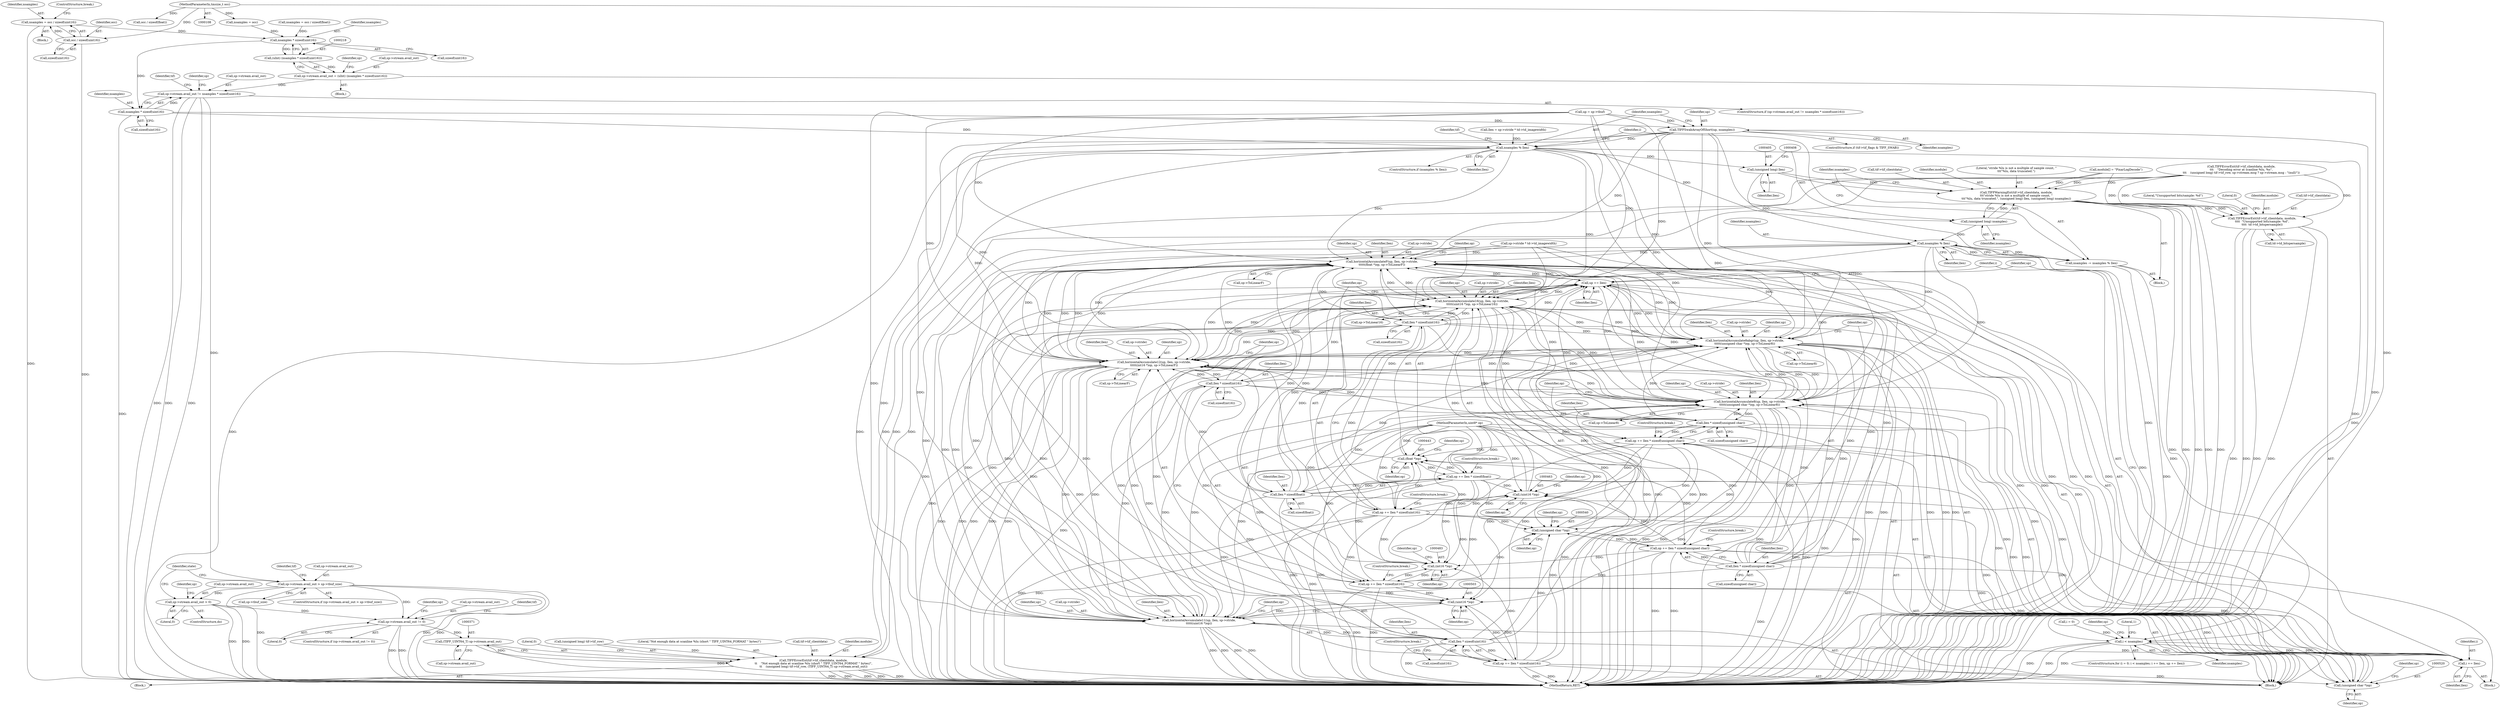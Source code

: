 digraph "0_libtiff_391e77fcd217e78b2c51342ac3ddb7100ecacdd2@API" {
"1000150" [label="(Call,nsamples = occ / sizeof(uint16))"];
"1000152" [label="(Call,occ / sizeof(uint16))"];
"1000111" [label="(MethodParameterIn,tmsize_t occ)"];
"1000219" [label="(Call,nsamples * sizeof(uint16))"];
"1000217" [label="(Call,(uInt) (nsamples * sizeof(uint16)))"];
"1000211" [label="(Call,sp->stream.avail_out = (uInt) (nsamples * sizeof(uint16)))"];
"1000224" [label="(Call,sp->stream.avail_out != nsamples * sizeof(uint16))"];
"1000244" [label="(Call,sp->stream.avail_out > sp->tbuf_size)"];
"1000343" [label="(Call,sp->stream.avail_out > 0)"];
"1000351" [label="(Call,sp->stream.avail_out != 0)"];
"1000370" [label="(Call,(TIFF_UINT64_T) sp->stream.avail_out)"];
"1000359" [label="(Call,TIFFErrorExt(tif->tif_clientdata, module,\n\t\t    \"Not enough data at scanline %lu (short \" TIFF_UINT64_FORMAT \" bytes)\",\n\t\t    (unsigned long) tif->tif_row, (TIFF_UINT64_T) sp->stream.avail_out))"];
"1000230" [label="(Call,nsamples * sizeof(uint16))"];
"1000390" [label="(Call,TIFFSwabArrayOfShort(up, nsamples))"];
"1000394" [label="(Call,nsamples % llen)"];
"1000404" [label="(Call,(unsigned long) llen)"];
"1000398" [label="(Call,TIFFWarningExt(tif->tif_clientdata, module,\n\t\t\t\"stride %lu is not a multiple of sample count, \"\n\t\t\t\"%lu, data truncated.\", (unsigned long) llen, (unsigned long) nsamples))"];
"1000553" [label="(Call,TIFFErrorExt(tif->tif_clientdata, module,\n\t\t\t\t  \"Unsupported bits/sample: %d\",\n\t\t\t\t  td->td_bitspersample))"];
"1000412" [label="(Call,nsamples % llen)"];
"1000410" [label="(Call,nsamples -= nsamples % llen)"];
"1000419" [label="(Call,i < nsamples)"];
"1000423" [label="(Call,i += llen)"];
"1000436" [label="(Call,horizontalAccumulateF(up, llen, sp->stride,\n\t\t\t\t\t(float *)op, sp->ToLinearF))"];
"1000426" [label="(Call,up += llen)"];
"1000456" [label="(Call,horizontalAccumulate16(up, llen, sp->stride,\n\t\t\t\t\t(uint16 *)op, sp->ToLinear16))"];
"1000470" [label="(Call,llen * sizeof(uint16))"];
"1000468" [label="(Call,op += llen * sizeof(uint16))"];
"1000442" [label="(Call,(float *)op)"];
"1000448" [label="(Call,op += llen * sizeof(float))"];
"1000462" [label="(Call,(uint16 *)op)"];
"1000482" [label="(Call,(int16 *)op)"];
"1000476" [label="(Call,horizontalAccumulate12(up, llen, sp->stride,\n\t\t\t\t\t(int16 *)op, sp->ToLinearF))"];
"1000490" [label="(Call,llen * sizeof(int16))"];
"1000488" [label="(Call,op += llen * sizeof(int16))"];
"1000502" [label="(Call,(uint16 *)op)"];
"1000496" [label="(Call,horizontalAccumulate11(up, llen, sp->stride,\n\t\t\t\t\t(uint16 *)op))"];
"1000507" [label="(Call,llen * sizeof(uint16))"];
"1000505" [label="(Call,op += llen * sizeof(uint16))"];
"1000519" [label="(Call,(unsigned char *)op)"];
"1000513" [label="(Call,horizontalAccumulate8(up, llen, sp->stride,\n\t\t\t\t\t(unsigned char *)op, sp->ToLinear8))"];
"1000527" [label="(Call,llen * sizeof(unsigned char))"];
"1000525" [label="(Call,op += llen * sizeof(unsigned char))"];
"1000539" [label="(Call,(unsigned char *)op)"];
"1000533" [label="(Call,horizontalAccumulate8abgr(up, llen, sp->stride,\n\t\t\t\t\t(unsigned char *)op, sp->ToLinear8))"];
"1000547" [label="(Call,llen * sizeof(unsigned char))"];
"1000545" [label="(Call,op += llen * sizeof(unsigned char))"];
"1000450" [label="(Call,llen * sizeof(float))"];
"1000407" [label="(Call,(unsigned long) nsamples)"];
"1000393" [label="(ControlStructure,if (nsamples % llen))"];
"1000469" [label="(Identifier,op)"];
"1000478" [label="(Identifier,llen)"];
"1000528" [label="(Identifier,llen)"];
"1000504" [label="(Identifier,op)"];
"1000546" [label="(Identifier,op)"];
"1000217" [label="(Call,(uInt) (nsamples * sizeof(uint16)))"];
"1000284" [label="(Call,TIFFErrorExt(tif->tif_clientdata, module,\n\t\t\t    \"Decoding error at scanline %lu, %s\",\n\t\t\t    (unsigned long) tif->tif_row, sp->stream.msg ? sp->stream.msg : \"(null)\"))"];
"1000398" [label="(Call,TIFFWarningExt(tif->tif_clientdata, module,\n\t\t\t\"stride %lu is not a multiple of sample count, \"\n\t\t\t\"%lu, data truncated.\", (unsigned long) llen, (unsigned long) nsamples))"];
"1000343" [label="(Call,sp->stream.avail_out > 0)"];
"1000153" [label="(Identifier,occ)"];
"1000397" [label="(Block,)"];
"1000444" [label="(Identifier,op)"];
"1000436" [label="(Call,horizontalAccumulateF(up, llen, sp->stride,\n\t\t\t\t\t(float *)op, sp->ToLinearF))"];
"1000533" [label="(Call,horizontalAccumulate8abgr(up, llen, sp->stride,\n\t\t\t\t\t(unsigned char *)op, sp->ToLinear8))"];
"1000514" [label="(Identifier,up)"];
"1000409" [label="(Identifier,nsamples)"];
"1000519" [label="(Call,(unsigned char *)op)"];
"1000150" [label="(Call,nsamples = occ / sizeof(uint16))"];
"1000384" [label="(ControlStructure,if (tif->tif_flags & TIFF_SWAB))"];
"1000419" [label="(Call,i < nsamples)"];
"1000154" [label="(Call,sizeof(uint16))"];
"1000536" [label="(Call,sp->stride)"];
"1000350" [label="(ControlStructure,if (sp->stream.avail_out != 0))"];
"1000151" [label="(Identifier,nsamples)"];
"1000523" [label="(Identifier,sp)"];
"1000507" [label="(Call,llen * sizeof(uint16))"];
"1000428" [label="(Identifier,llen)"];
"1000256" [label="(Identifier,tif)"];
"1000420" [label="(Identifier,i)"];
"1000511" [label="(ControlStructure,break;)"];
"1000445" [label="(Call,sp->ToLinearF)"];
"1000527" [label="(Call,llen * sizeof(unsigned char))"];
"1000237" [label="(Identifier,tif)"];
"1000378" [label="(Literal,0)"];
"1000497" [label="(Identifier,up)"];
"1000451" [label="(Identifier,llen)"];
"1000479" [label="(Call,sp->stride)"];
"1000424" [label="(Identifier,i)"];
"1000266" [label="(Identifier,state)"];
"1000542" [label="(Call,sp->ToLinear8)"];
"1000491" [label="(Identifier,llen)"];
"1000380" [label="(Identifier,up)"];
"1000406" [label="(Identifier,llen)"];
"1000521" [label="(Identifier,op)"];
"1000551" [label="(ControlStructure,break;)"];
"1000543" [label="(Identifier,sp)"];
"1000358" [label="(Block,)"];
"1000485" [label="(Call,sp->ToLinearF)"];
"1000227" [label="(Identifier,sp)"];
"1000426" [label="(Call,up += llen)"];
"1000448" [label="(Call,op += llen * sizeof(float))"];
"1000159" [label="(Call,nsamples = occ)"];
"1000498" [label="(Identifier,llen)"];
"1000244" [label="(Call,sp->stream.avail_out > sp->tbuf_size)"];
"1000400" [label="(Identifier,tif)"];
"1000417" [label="(Identifier,i)"];
"1000354" [label="(Identifier,sp)"];
"1000219" [label="(Call,nsamples * sizeof(uint16))"];
"1000414" [label="(Identifier,llen)"];
"1000156" [label="(ControlStructure,break;)"];
"1000558" [label="(Literal,\"Unsupported bits/sample: %d\")"];
"1000177" [label="(Call,sp->stride * td->td_imagewidth)"];
"1000427" [label="(Identifier,up)"];
"1000365" [label="(Call,(unsigned long) tif->tif_row)"];
"1000224" [label="(Call,sp->stream.avail_out != nsamples * sizeof(uint16))"];
"1000486" [label="(Identifier,sp)"];
"1000456" [label="(Call,horizontalAccumulate16(up, llen, sp->stride,\n\t\t\t\t\t(uint16 *)op, sp->ToLinear16))"];
"1000404" [label="(Call,(unsigned long) llen)"];
"1000407" [label="(Call,(unsigned long) nsamples)"];
"1000422" [label="(Block,)"];
"1000402" [label="(Identifier,module)"];
"1000522" [label="(Call,sp->ToLinear8)"];
"1000395" [label="(Identifier,nsamples)"];
"1000421" [label="(Identifier,nsamples)"];
"1000565" [label="(Literal,1)"];
"1000415" [label="(ControlStructure,for (i = 0; i < nsamples; i += llen, up += llen))"];
"1000477" [label="(Identifier,up)"];
"1000423" [label="(Call,i += llen)"];
"1000541" [label="(Identifier,op)"];
"1000396" [label="(Identifier,llen)"];
"1000459" [label="(Call,sp->stride)"];
"1000548" [label="(Identifier,llen)"];
"1000563" [label="(Literal,0)"];
"1000545" [label="(Call,op += llen * sizeof(unsigned char))"];
"1000403" [label="(Literal,\"stride %lu is not a multiple of sample count, \"\n\t\t\t\"%lu, data truncated.\")"];
"1000531" [label="(ControlStructure,break;)"];
"1000416" [label="(Call,i = 0)"];
"1000476" [label="(Call,horizontalAccumulate12(up, llen, sp->stride,\n\t\t\t\t\t(int16 *)op, sp->ToLinearF))"];
"1000425" [label="(Identifier,llen)"];
"1000352" [label="(Call,sp->stream.avail_out)"];
"1000499" [label="(Call,sp->stride)"];
"1000230" [label="(Call,nsamples * sizeof(uint16))"];
"1000243" [label="(ControlStructure,if (sp->stream.avail_out > sp->tbuf_size))"];
"1000392" [label="(Identifier,nsamples)"];
"1000175" [label="(Call,llen = sp->stride * td->td_imagewidth)"];
"1000247" [label="(Identifier,sp)"];
"1000364" [label="(Literal,\"Not enough data at scanline %lu (short \" TIFF_UINT64_FORMAT \" bytes)\")"];
"1000492" [label="(Call,sizeof(int16))"];
"1000212" [label="(Call,sp->stream.avail_out)"];
"1000225" [label="(Call,sp->stream.avail_out)"];
"1000439" [label="(Call,sp->stride)"];
"1000539" [label="(Call,(unsigned char *)op)"];
"1000442" [label="(Call,(float *)op)"];
"1000496" [label="(Call,horizontalAccumulate11(up, llen, sp->stride,\n\t\t\t\t\t(uint16 *)op))"];
"1000488" [label="(Call,op += llen * sizeof(int16))"];
"1000534" [label="(Identifier,up)"];
"1000223" [label="(ControlStructure,if (sp->stream.avail_out != nsamples * sizeof(uint16)))"];
"1000361" [label="(Identifier,tif)"];
"1000468" [label="(Call,op += llen * sizeof(uint16))"];
"1000412" [label="(Call,nsamples % llen)"];
"1000490" [label="(Call,llen * sizeof(int16))"];
"1000351" [label="(Call,sp->stream.avail_out != 0)"];
"1000553" [label="(Call,TIFFErrorExt(tif->tif_clientdata, module,\n\t\t\t\t  \"Unsupported bits/sample: %d\",\n\t\t\t\t  td->td_bitspersample))"];
"1000557" [label="(Identifier,module)"];
"1000250" [label="(Call,sp->tbuf_size)"];
"1000513" [label="(Call,horizontalAccumulate8(up, llen, sp->stride,\n\t\t\t\t\t(unsigned char *)op, sp->ToLinear8))"];
"1000434" [label="(Block,)"];
"1000399" [label="(Call,tif->tif_clientdata)"];
"1000410" [label="(Call,nsamples -= nsamples % llen)"];
"1000221" [label="(Call,sizeof(uint16))"];
"1000454" [label="(ControlStructure,break;)"];
"1000110" [label="(MethodParameterIn,uint8* op)"];
"1000437" [label="(Identifier,up)"];
"1000211" [label="(Call,sp->stream.avail_out = (uInt) (nsamples * sizeof(uint16)))"];
"1000113" [label="(Block,)"];
"1000231" [label="(Identifier,nsamples)"];
"1000142" [label="(Call,occ / sizeof(float))"];
"1000484" [label="(Identifier,op)"];
"1000508" [label="(Identifier,llen)"];
"1000482" [label="(Call,(int16 *)op)"];
"1000115" [label="(Call,module[] = \"PixarLogDecode\")"];
"1000450" [label="(Call,llen * sizeof(float))"];
"1000360" [label="(Call,tif->tif_clientdata)"];
"1000458" [label="(Identifier,llen)"];
"1000391" [label="(Identifier,up)"];
"1000566" [label="(MethodReturn,RET)"];
"1000349" [label="(Literal,0)"];
"1000526" [label="(Identifier,op)"];
"1000471" [label="(Identifier,llen)"];
"1000547" [label="(Call,llen * sizeof(unsigned char))"];
"1000232" [label="(Call,sizeof(uint16))"];
"1000489" [label="(Identifier,op)"];
"1000438" [label="(Identifier,llen)"];
"1000359" [label="(Call,TIFFErrorExt(tif->tif_clientdata, module,\n\t\t    \"Not enough data at scanline %lu (short \" TIFF_UINT64_FORMAT \" bytes)\",\n\t\t    (unsigned long) tif->tif_row, (TIFF_UINT64_T) sp->stream.avail_out))"];
"1000138" [label="(Block,)"];
"1000535" [label="(Identifier,llen)"];
"1000554" [label="(Call,tif->tif_clientdata)"];
"1000494" [label="(ControlStructure,break;)"];
"1000506" [label="(Identifier,op)"];
"1000262" [label="(ControlStructure,do)"];
"1000357" [label="(Literal,0)"];
"1000413" [label="(Identifier,nsamples)"];
"1000559" [label="(Call,td->td_bitspersample)"];
"1000394" [label="(Call,nsamples % llen)"];
"1000446" [label="(Identifier,sp)"];
"1000465" [label="(Call,sp->ToLinear16)"];
"1000245" [label="(Call,sp->stream.avail_out)"];
"1000372" [label="(Call,sp->stream.avail_out)"];
"1000462" [label="(Call,(uint16 *)op)"];
"1000472" [label="(Call,sizeof(uint16))"];
"1000516" [label="(Call,sp->stride)"];
"1000529" [label="(Call,sizeof(unsigned char))"];
"1000220" [label="(Identifier,nsamples)"];
"1000390" [label="(Call,TIFFSwabArrayOfShort(up, nsamples))"];
"1000549" [label="(Call,sizeof(unsigned char))"];
"1000152" [label="(Call,occ / sizeof(uint16))"];
"1000505" [label="(Call,op += llen * sizeof(uint16))"];
"1000457" [label="(Identifier,up)"];
"1000464" [label="(Identifier,op)"];
"1000470" [label="(Call,llen * sizeof(uint16))"];
"1000370" [label="(Call,(TIFF_UINT64_T) sp->stream.avail_out)"];
"1000363" [label="(Identifier,module)"];
"1000525" [label="(Call,op += llen * sizeof(unsigned char))"];
"1000344" [label="(Call,sp->stream.avail_out)"];
"1000466" [label="(Identifier,sp)"];
"1000502" [label="(Call,(uint16 *)op)"];
"1000411" [label="(Identifier,nsamples)"];
"1000452" [label="(Call,sizeof(float))"];
"1000474" [label="(ControlStructure,break;)"];
"1000140" [label="(Call,nsamples = occ / sizeof(float))"];
"1000509" [label="(Call,sizeof(uint16))"];
"1000379" [label="(Call,up = sp->tbuf)"];
"1000432" [label="(Identifier,sp)"];
"1000515" [label="(Identifier,llen)"];
"1000111" [label="(MethodParameterIn,tmsize_t occ)"];
"1000449" [label="(Identifier,op)"];
"1000150" -> "1000138"  [label="AST: "];
"1000150" -> "1000152"  [label="CFG: "];
"1000151" -> "1000150"  [label="AST: "];
"1000152" -> "1000150"  [label="AST: "];
"1000156" -> "1000150"  [label="CFG: "];
"1000150" -> "1000566"  [label="DDG: "];
"1000152" -> "1000150"  [label="DDG: "];
"1000150" -> "1000219"  [label="DDG: "];
"1000152" -> "1000154"  [label="CFG: "];
"1000153" -> "1000152"  [label="AST: "];
"1000154" -> "1000152"  [label="AST: "];
"1000152" -> "1000566"  [label="DDG: "];
"1000111" -> "1000152"  [label="DDG: "];
"1000111" -> "1000108"  [label="AST: "];
"1000111" -> "1000566"  [label="DDG: "];
"1000111" -> "1000142"  [label="DDG: "];
"1000111" -> "1000159"  [label="DDG: "];
"1000219" -> "1000217"  [label="AST: "];
"1000219" -> "1000221"  [label="CFG: "];
"1000220" -> "1000219"  [label="AST: "];
"1000221" -> "1000219"  [label="AST: "];
"1000217" -> "1000219"  [label="CFG: "];
"1000219" -> "1000217"  [label="DDG: "];
"1000159" -> "1000219"  [label="DDG: "];
"1000140" -> "1000219"  [label="DDG: "];
"1000219" -> "1000230"  [label="DDG: "];
"1000217" -> "1000211"  [label="AST: "];
"1000218" -> "1000217"  [label="AST: "];
"1000211" -> "1000217"  [label="CFG: "];
"1000217" -> "1000211"  [label="DDG: "];
"1000211" -> "1000113"  [label="AST: "];
"1000212" -> "1000211"  [label="AST: "];
"1000227" -> "1000211"  [label="CFG: "];
"1000211" -> "1000566"  [label="DDG: "];
"1000211" -> "1000224"  [label="DDG: "];
"1000224" -> "1000223"  [label="AST: "];
"1000224" -> "1000230"  [label="CFG: "];
"1000225" -> "1000224"  [label="AST: "];
"1000230" -> "1000224"  [label="AST: "];
"1000237" -> "1000224"  [label="CFG: "];
"1000247" -> "1000224"  [label="CFG: "];
"1000224" -> "1000566"  [label="DDG: "];
"1000224" -> "1000566"  [label="DDG: "];
"1000224" -> "1000566"  [label="DDG: "];
"1000230" -> "1000224"  [label="DDG: "];
"1000224" -> "1000244"  [label="DDG: "];
"1000244" -> "1000243"  [label="AST: "];
"1000244" -> "1000250"  [label="CFG: "];
"1000245" -> "1000244"  [label="AST: "];
"1000250" -> "1000244"  [label="AST: "];
"1000256" -> "1000244"  [label="CFG: "];
"1000266" -> "1000244"  [label="CFG: "];
"1000244" -> "1000566"  [label="DDG: "];
"1000244" -> "1000566"  [label="DDG: "];
"1000244" -> "1000566"  [label="DDG: "];
"1000244" -> "1000343"  [label="DDG: "];
"1000244" -> "1000351"  [label="DDG: "];
"1000343" -> "1000262"  [label="AST: "];
"1000343" -> "1000349"  [label="CFG: "];
"1000344" -> "1000343"  [label="AST: "];
"1000349" -> "1000343"  [label="AST: "];
"1000266" -> "1000343"  [label="CFG: "];
"1000354" -> "1000343"  [label="CFG: "];
"1000343" -> "1000566"  [label="DDG: "];
"1000343" -> "1000566"  [label="DDG: "];
"1000343" -> "1000351"  [label="DDG: "];
"1000351" -> "1000350"  [label="AST: "];
"1000351" -> "1000357"  [label="CFG: "];
"1000352" -> "1000351"  [label="AST: "];
"1000357" -> "1000351"  [label="AST: "];
"1000361" -> "1000351"  [label="CFG: "];
"1000380" -> "1000351"  [label="CFG: "];
"1000351" -> "1000566"  [label="DDG: "];
"1000351" -> "1000566"  [label="DDG: "];
"1000351" -> "1000370"  [label="DDG: "];
"1000370" -> "1000359"  [label="AST: "];
"1000370" -> "1000372"  [label="CFG: "];
"1000371" -> "1000370"  [label="AST: "];
"1000372" -> "1000370"  [label="AST: "];
"1000359" -> "1000370"  [label="CFG: "];
"1000370" -> "1000566"  [label="DDG: "];
"1000370" -> "1000359"  [label="DDG: "];
"1000359" -> "1000358"  [label="AST: "];
"1000360" -> "1000359"  [label="AST: "];
"1000363" -> "1000359"  [label="AST: "];
"1000364" -> "1000359"  [label="AST: "];
"1000365" -> "1000359"  [label="AST: "];
"1000378" -> "1000359"  [label="CFG: "];
"1000359" -> "1000566"  [label="DDG: "];
"1000359" -> "1000566"  [label="DDG: "];
"1000359" -> "1000566"  [label="DDG: "];
"1000359" -> "1000566"  [label="DDG: "];
"1000359" -> "1000566"  [label="DDG: "];
"1000284" -> "1000359"  [label="DDG: "];
"1000284" -> "1000359"  [label="DDG: "];
"1000115" -> "1000359"  [label="DDG: "];
"1000365" -> "1000359"  [label="DDG: "];
"1000230" -> "1000232"  [label="CFG: "];
"1000231" -> "1000230"  [label="AST: "];
"1000232" -> "1000230"  [label="AST: "];
"1000230" -> "1000566"  [label="DDG: "];
"1000230" -> "1000390"  [label="DDG: "];
"1000230" -> "1000394"  [label="DDG: "];
"1000390" -> "1000384"  [label="AST: "];
"1000390" -> "1000392"  [label="CFG: "];
"1000391" -> "1000390"  [label="AST: "];
"1000392" -> "1000390"  [label="AST: "];
"1000395" -> "1000390"  [label="CFG: "];
"1000390" -> "1000566"  [label="DDG: "];
"1000390" -> "1000566"  [label="DDG: "];
"1000379" -> "1000390"  [label="DDG: "];
"1000390" -> "1000394"  [label="DDG: "];
"1000390" -> "1000436"  [label="DDG: "];
"1000390" -> "1000456"  [label="DDG: "];
"1000390" -> "1000476"  [label="DDG: "];
"1000390" -> "1000496"  [label="DDG: "];
"1000390" -> "1000513"  [label="DDG: "];
"1000390" -> "1000533"  [label="DDG: "];
"1000394" -> "1000393"  [label="AST: "];
"1000394" -> "1000396"  [label="CFG: "];
"1000395" -> "1000394"  [label="AST: "];
"1000396" -> "1000394"  [label="AST: "];
"1000400" -> "1000394"  [label="CFG: "];
"1000417" -> "1000394"  [label="CFG: "];
"1000394" -> "1000566"  [label="DDG: "];
"1000394" -> "1000566"  [label="DDG: "];
"1000175" -> "1000394"  [label="DDG: "];
"1000394" -> "1000404"  [label="DDG: "];
"1000394" -> "1000407"  [label="DDG: "];
"1000394" -> "1000419"  [label="DDG: "];
"1000394" -> "1000436"  [label="DDG: "];
"1000394" -> "1000456"  [label="DDG: "];
"1000394" -> "1000476"  [label="DDG: "];
"1000394" -> "1000496"  [label="DDG: "];
"1000394" -> "1000513"  [label="DDG: "];
"1000394" -> "1000533"  [label="DDG: "];
"1000404" -> "1000398"  [label="AST: "];
"1000404" -> "1000406"  [label="CFG: "];
"1000405" -> "1000404"  [label="AST: "];
"1000406" -> "1000404"  [label="AST: "];
"1000408" -> "1000404"  [label="CFG: "];
"1000404" -> "1000398"  [label="DDG: "];
"1000404" -> "1000412"  [label="DDG: "];
"1000398" -> "1000397"  [label="AST: "];
"1000398" -> "1000407"  [label="CFG: "];
"1000399" -> "1000398"  [label="AST: "];
"1000402" -> "1000398"  [label="AST: "];
"1000403" -> "1000398"  [label="AST: "];
"1000407" -> "1000398"  [label="AST: "];
"1000411" -> "1000398"  [label="CFG: "];
"1000398" -> "1000566"  [label="DDG: "];
"1000398" -> "1000566"  [label="DDG: "];
"1000398" -> "1000566"  [label="DDG: "];
"1000398" -> "1000566"  [label="DDG: "];
"1000398" -> "1000566"  [label="DDG: "];
"1000284" -> "1000398"  [label="DDG: "];
"1000284" -> "1000398"  [label="DDG: "];
"1000115" -> "1000398"  [label="DDG: "];
"1000407" -> "1000398"  [label="DDG: "];
"1000398" -> "1000553"  [label="DDG: "];
"1000398" -> "1000553"  [label="DDG: "];
"1000553" -> "1000434"  [label="AST: "];
"1000553" -> "1000559"  [label="CFG: "];
"1000554" -> "1000553"  [label="AST: "];
"1000557" -> "1000553"  [label="AST: "];
"1000558" -> "1000553"  [label="AST: "];
"1000559" -> "1000553"  [label="AST: "];
"1000563" -> "1000553"  [label="CFG: "];
"1000553" -> "1000566"  [label="DDG: "];
"1000553" -> "1000566"  [label="DDG: "];
"1000553" -> "1000566"  [label="DDG: "];
"1000553" -> "1000566"  [label="DDG: "];
"1000284" -> "1000553"  [label="DDG: "];
"1000284" -> "1000553"  [label="DDG: "];
"1000115" -> "1000553"  [label="DDG: "];
"1000412" -> "1000410"  [label="AST: "];
"1000412" -> "1000414"  [label="CFG: "];
"1000413" -> "1000412"  [label="AST: "];
"1000414" -> "1000412"  [label="AST: "];
"1000410" -> "1000412"  [label="CFG: "];
"1000412" -> "1000566"  [label="DDG: "];
"1000412" -> "1000410"  [label="DDG: "];
"1000412" -> "1000410"  [label="DDG: "];
"1000407" -> "1000412"  [label="DDG: "];
"1000412" -> "1000436"  [label="DDG: "];
"1000412" -> "1000456"  [label="DDG: "];
"1000412" -> "1000476"  [label="DDG: "];
"1000412" -> "1000496"  [label="DDG: "];
"1000412" -> "1000513"  [label="DDG: "];
"1000412" -> "1000533"  [label="DDG: "];
"1000410" -> "1000397"  [label="AST: "];
"1000411" -> "1000410"  [label="AST: "];
"1000417" -> "1000410"  [label="CFG: "];
"1000410" -> "1000566"  [label="DDG: "];
"1000410" -> "1000419"  [label="DDG: "];
"1000419" -> "1000415"  [label="AST: "];
"1000419" -> "1000421"  [label="CFG: "];
"1000420" -> "1000419"  [label="AST: "];
"1000421" -> "1000419"  [label="AST: "];
"1000432" -> "1000419"  [label="CFG: "];
"1000565" -> "1000419"  [label="CFG: "];
"1000419" -> "1000566"  [label="DDG: "];
"1000419" -> "1000566"  [label="DDG: "];
"1000419" -> "1000566"  [label="DDG: "];
"1000423" -> "1000419"  [label="DDG: "];
"1000416" -> "1000419"  [label="DDG: "];
"1000419" -> "1000423"  [label="DDG: "];
"1000423" -> "1000422"  [label="AST: "];
"1000423" -> "1000425"  [label="CFG: "];
"1000424" -> "1000423"  [label="AST: "];
"1000425" -> "1000423"  [label="AST: "];
"1000427" -> "1000423"  [label="CFG: "];
"1000547" -> "1000423"  [label="DDG: "];
"1000527" -> "1000423"  [label="DDG: "];
"1000490" -> "1000423"  [label="DDG: "];
"1000450" -> "1000423"  [label="DDG: "];
"1000470" -> "1000423"  [label="DDG: "];
"1000507" -> "1000423"  [label="DDG: "];
"1000436" -> "1000434"  [label="AST: "];
"1000436" -> "1000445"  [label="CFG: "];
"1000437" -> "1000436"  [label="AST: "];
"1000438" -> "1000436"  [label="AST: "];
"1000439" -> "1000436"  [label="AST: "];
"1000442" -> "1000436"  [label="AST: "];
"1000445" -> "1000436"  [label="AST: "];
"1000449" -> "1000436"  [label="CFG: "];
"1000436" -> "1000566"  [label="DDG: "];
"1000436" -> "1000566"  [label="DDG: "];
"1000436" -> "1000566"  [label="DDG: "];
"1000436" -> "1000566"  [label="DDG: "];
"1000436" -> "1000566"  [label="DDG: "];
"1000436" -> "1000426"  [label="DDG: "];
"1000426" -> "1000436"  [label="DDG: "];
"1000379" -> "1000436"  [label="DDG: "];
"1000547" -> "1000436"  [label="DDG: "];
"1000527" -> "1000436"  [label="DDG: "];
"1000490" -> "1000436"  [label="DDG: "];
"1000450" -> "1000436"  [label="DDG: "];
"1000470" -> "1000436"  [label="DDG: "];
"1000507" -> "1000436"  [label="DDG: "];
"1000177" -> "1000436"  [label="DDG: "];
"1000456" -> "1000436"  [label="DDG: "];
"1000533" -> "1000436"  [label="DDG: "];
"1000496" -> "1000436"  [label="DDG: "];
"1000476" -> "1000436"  [label="DDG: "];
"1000476" -> "1000436"  [label="DDG: "];
"1000513" -> "1000436"  [label="DDG: "];
"1000442" -> "1000436"  [label="DDG: "];
"1000436" -> "1000450"  [label="DDG: "];
"1000436" -> "1000456"  [label="DDG: "];
"1000436" -> "1000476"  [label="DDG: "];
"1000436" -> "1000476"  [label="DDG: "];
"1000436" -> "1000496"  [label="DDG: "];
"1000436" -> "1000513"  [label="DDG: "];
"1000436" -> "1000533"  [label="DDG: "];
"1000426" -> "1000422"  [label="AST: "];
"1000426" -> "1000428"  [label="CFG: "];
"1000427" -> "1000426"  [label="AST: "];
"1000428" -> "1000426"  [label="AST: "];
"1000420" -> "1000426"  [label="CFG: "];
"1000426" -> "1000566"  [label="DDG: "];
"1000426" -> "1000566"  [label="DDG: "];
"1000547" -> "1000426"  [label="DDG: "];
"1000527" -> "1000426"  [label="DDG: "];
"1000490" -> "1000426"  [label="DDG: "];
"1000450" -> "1000426"  [label="DDG: "];
"1000470" -> "1000426"  [label="DDG: "];
"1000507" -> "1000426"  [label="DDG: "];
"1000456" -> "1000426"  [label="DDG: "];
"1000513" -> "1000426"  [label="DDG: "];
"1000496" -> "1000426"  [label="DDG: "];
"1000476" -> "1000426"  [label="DDG: "];
"1000533" -> "1000426"  [label="DDG: "];
"1000426" -> "1000456"  [label="DDG: "];
"1000426" -> "1000476"  [label="DDG: "];
"1000426" -> "1000496"  [label="DDG: "];
"1000426" -> "1000513"  [label="DDG: "];
"1000426" -> "1000533"  [label="DDG: "];
"1000456" -> "1000434"  [label="AST: "];
"1000456" -> "1000465"  [label="CFG: "];
"1000457" -> "1000456"  [label="AST: "];
"1000458" -> "1000456"  [label="AST: "];
"1000459" -> "1000456"  [label="AST: "];
"1000462" -> "1000456"  [label="AST: "];
"1000465" -> "1000456"  [label="AST: "];
"1000469" -> "1000456"  [label="CFG: "];
"1000456" -> "1000566"  [label="DDG: "];
"1000456" -> "1000566"  [label="DDG: "];
"1000456" -> "1000566"  [label="DDG: "];
"1000456" -> "1000566"  [label="DDG: "];
"1000456" -> "1000566"  [label="DDG: "];
"1000379" -> "1000456"  [label="DDG: "];
"1000547" -> "1000456"  [label="DDG: "];
"1000527" -> "1000456"  [label="DDG: "];
"1000490" -> "1000456"  [label="DDG: "];
"1000450" -> "1000456"  [label="DDG: "];
"1000470" -> "1000456"  [label="DDG: "];
"1000507" -> "1000456"  [label="DDG: "];
"1000177" -> "1000456"  [label="DDG: "];
"1000533" -> "1000456"  [label="DDG: "];
"1000496" -> "1000456"  [label="DDG: "];
"1000476" -> "1000456"  [label="DDG: "];
"1000513" -> "1000456"  [label="DDG: "];
"1000462" -> "1000456"  [label="DDG: "];
"1000456" -> "1000470"  [label="DDG: "];
"1000456" -> "1000476"  [label="DDG: "];
"1000456" -> "1000496"  [label="DDG: "];
"1000456" -> "1000513"  [label="DDG: "];
"1000456" -> "1000533"  [label="DDG: "];
"1000470" -> "1000468"  [label="AST: "];
"1000470" -> "1000472"  [label="CFG: "];
"1000471" -> "1000470"  [label="AST: "];
"1000472" -> "1000470"  [label="AST: "];
"1000468" -> "1000470"  [label="CFG: "];
"1000470" -> "1000566"  [label="DDG: "];
"1000470" -> "1000468"  [label="DDG: "];
"1000470" -> "1000476"  [label="DDG: "];
"1000470" -> "1000496"  [label="DDG: "];
"1000470" -> "1000513"  [label="DDG: "];
"1000470" -> "1000533"  [label="DDG: "];
"1000468" -> "1000434"  [label="AST: "];
"1000469" -> "1000468"  [label="AST: "];
"1000474" -> "1000468"  [label="CFG: "];
"1000468" -> "1000566"  [label="DDG: "];
"1000468" -> "1000566"  [label="DDG: "];
"1000468" -> "1000442"  [label="DDG: "];
"1000468" -> "1000462"  [label="DDG: "];
"1000462" -> "1000468"  [label="DDG: "];
"1000110" -> "1000468"  [label="DDG: "];
"1000468" -> "1000482"  [label="DDG: "];
"1000468" -> "1000502"  [label="DDG: "];
"1000468" -> "1000519"  [label="DDG: "];
"1000468" -> "1000539"  [label="DDG: "];
"1000442" -> "1000444"  [label="CFG: "];
"1000443" -> "1000442"  [label="AST: "];
"1000444" -> "1000442"  [label="AST: "];
"1000446" -> "1000442"  [label="CFG: "];
"1000545" -> "1000442"  [label="DDG: "];
"1000525" -> "1000442"  [label="DDG: "];
"1000505" -> "1000442"  [label="DDG: "];
"1000488" -> "1000442"  [label="DDG: "];
"1000448" -> "1000442"  [label="DDG: "];
"1000110" -> "1000442"  [label="DDG: "];
"1000442" -> "1000448"  [label="DDG: "];
"1000448" -> "1000434"  [label="AST: "];
"1000448" -> "1000450"  [label="CFG: "];
"1000449" -> "1000448"  [label="AST: "];
"1000450" -> "1000448"  [label="AST: "];
"1000454" -> "1000448"  [label="CFG: "];
"1000448" -> "1000566"  [label="DDG: "];
"1000448" -> "1000566"  [label="DDG: "];
"1000450" -> "1000448"  [label="DDG: "];
"1000110" -> "1000448"  [label="DDG: "];
"1000448" -> "1000462"  [label="DDG: "];
"1000448" -> "1000482"  [label="DDG: "];
"1000448" -> "1000502"  [label="DDG: "];
"1000448" -> "1000519"  [label="DDG: "];
"1000448" -> "1000539"  [label="DDG: "];
"1000462" -> "1000464"  [label="CFG: "];
"1000463" -> "1000462"  [label="AST: "];
"1000464" -> "1000462"  [label="AST: "];
"1000466" -> "1000462"  [label="CFG: "];
"1000545" -> "1000462"  [label="DDG: "];
"1000525" -> "1000462"  [label="DDG: "];
"1000505" -> "1000462"  [label="DDG: "];
"1000488" -> "1000462"  [label="DDG: "];
"1000110" -> "1000462"  [label="DDG: "];
"1000482" -> "1000476"  [label="AST: "];
"1000482" -> "1000484"  [label="CFG: "];
"1000483" -> "1000482"  [label="AST: "];
"1000484" -> "1000482"  [label="AST: "];
"1000486" -> "1000482"  [label="CFG: "];
"1000482" -> "1000476"  [label="DDG: "];
"1000545" -> "1000482"  [label="DDG: "];
"1000525" -> "1000482"  [label="DDG: "];
"1000505" -> "1000482"  [label="DDG: "];
"1000488" -> "1000482"  [label="DDG: "];
"1000110" -> "1000482"  [label="DDG: "];
"1000482" -> "1000488"  [label="DDG: "];
"1000476" -> "1000434"  [label="AST: "];
"1000476" -> "1000485"  [label="CFG: "];
"1000477" -> "1000476"  [label="AST: "];
"1000478" -> "1000476"  [label="AST: "];
"1000479" -> "1000476"  [label="AST: "];
"1000485" -> "1000476"  [label="AST: "];
"1000489" -> "1000476"  [label="CFG: "];
"1000476" -> "1000566"  [label="DDG: "];
"1000476" -> "1000566"  [label="DDG: "];
"1000476" -> "1000566"  [label="DDG: "];
"1000476" -> "1000566"  [label="DDG: "];
"1000476" -> "1000566"  [label="DDG: "];
"1000379" -> "1000476"  [label="DDG: "];
"1000547" -> "1000476"  [label="DDG: "];
"1000527" -> "1000476"  [label="DDG: "];
"1000490" -> "1000476"  [label="DDG: "];
"1000450" -> "1000476"  [label="DDG: "];
"1000507" -> "1000476"  [label="DDG: "];
"1000177" -> "1000476"  [label="DDG: "];
"1000533" -> "1000476"  [label="DDG: "];
"1000496" -> "1000476"  [label="DDG: "];
"1000513" -> "1000476"  [label="DDG: "];
"1000476" -> "1000490"  [label="DDG: "];
"1000476" -> "1000496"  [label="DDG: "];
"1000476" -> "1000513"  [label="DDG: "];
"1000476" -> "1000533"  [label="DDG: "];
"1000490" -> "1000488"  [label="AST: "];
"1000490" -> "1000492"  [label="CFG: "];
"1000491" -> "1000490"  [label="AST: "];
"1000492" -> "1000490"  [label="AST: "];
"1000488" -> "1000490"  [label="CFG: "];
"1000490" -> "1000566"  [label="DDG: "];
"1000490" -> "1000488"  [label="DDG: "];
"1000490" -> "1000496"  [label="DDG: "];
"1000490" -> "1000513"  [label="DDG: "];
"1000490" -> "1000533"  [label="DDG: "];
"1000488" -> "1000434"  [label="AST: "];
"1000489" -> "1000488"  [label="AST: "];
"1000494" -> "1000488"  [label="CFG: "];
"1000488" -> "1000566"  [label="DDG: "];
"1000488" -> "1000566"  [label="DDG: "];
"1000110" -> "1000488"  [label="DDG: "];
"1000488" -> "1000502"  [label="DDG: "];
"1000488" -> "1000519"  [label="DDG: "];
"1000488" -> "1000539"  [label="DDG: "];
"1000502" -> "1000496"  [label="AST: "];
"1000502" -> "1000504"  [label="CFG: "];
"1000503" -> "1000502"  [label="AST: "];
"1000504" -> "1000502"  [label="AST: "];
"1000496" -> "1000502"  [label="CFG: "];
"1000502" -> "1000496"  [label="DDG: "];
"1000545" -> "1000502"  [label="DDG: "];
"1000525" -> "1000502"  [label="DDG: "];
"1000505" -> "1000502"  [label="DDG: "];
"1000110" -> "1000502"  [label="DDG: "];
"1000502" -> "1000505"  [label="DDG: "];
"1000496" -> "1000434"  [label="AST: "];
"1000497" -> "1000496"  [label="AST: "];
"1000498" -> "1000496"  [label="AST: "];
"1000499" -> "1000496"  [label="AST: "];
"1000506" -> "1000496"  [label="CFG: "];
"1000496" -> "1000566"  [label="DDG: "];
"1000496" -> "1000566"  [label="DDG: "];
"1000496" -> "1000566"  [label="DDG: "];
"1000496" -> "1000566"  [label="DDG: "];
"1000379" -> "1000496"  [label="DDG: "];
"1000547" -> "1000496"  [label="DDG: "];
"1000527" -> "1000496"  [label="DDG: "];
"1000450" -> "1000496"  [label="DDG: "];
"1000507" -> "1000496"  [label="DDG: "];
"1000177" -> "1000496"  [label="DDG: "];
"1000533" -> "1000496"  [label="DDG: "];
"1000513" -> "1000496"  [label="DDG: "];
"1000496" -> "1000507"  [label="DDG: "];
"1000496" -> "1000513"  [label="DDG: "];
"1000496" -> "1000533"  [label="DDG: "];
"1000507" -> "1000505"  [label="AST: "];
"1000507" -> "1000509"  [label="CFG: "];
"1000508" -> "1000507"  [label="AST: "];
"1000509" -> "1000507"  [label="AST: "];
"1000505" -> "1000507"  [label="CFG: "];
"1000507" -> "1000566"  [label="DDG: "];
"1000507" -> "1000505"  [label="DDG: "];
"1000507" -> "1000513"  [label="DDG: "];
"1000507" -> "1000533"  [label="DDG: "];
"1000505" -> "1000434"  [label="AST: "];
"1000506" -> "1000505"  [label="AST: "];
"1000511" -> "1000505"  [label="CFG: "];
"1000505" -> "1000566"  [label="DDG: "];
"1000505" -> "1000566"  [label="DDG: "];
"1000110" -> "1000505"  [label="DDG: "];
"1000505" -> "1000519"  [label="DDG: "];
"1000505" -> "1000539"  [label="DDG: "];
"1000519" -> "1000513"  [label="AST: "];
"1000519" -> "1000521"  [label="CFG: "];
"1000520" -> "1000519"  [label="AST: "];
"1000521" -> "1000519"  [label="AST: "];
"1000523" -> "1000519"  [label="CFG: "];
"1000519" -> "1000513"  [label="DDG: "];
"1000545" -> "1000519"  [label="DDG: "];
"1000525" -> "1000519"  [label="DDG: "];
"1000110" -> "1000519"  [label="DDG: "];
"1000519" -> "1000525"  [label="DDG: "];
"1000513" -> "1000434"  [label="AST: "];
"1000513" -> "1000522"  [label="CFG: "];
"1000514" -> "1000513"  [label="AST: "];
"1000515" -> "1000513"  [label="AST: "];
"1000516" -> "1000513"  [label="AST: "];
"1000522" -> "1000513"  [label="AST: "];
"1000526" -> "1000513"  [label="CFG: "];
"1000513" -> "1000566"  [label="DDG: "];
"1000513" -> "1000566"  [label="DDG: "];
"1000513" -> "1000566"  [label="DDG: "];
"1000513" -> "1000566"  [label="DDG: "];
"1000513" -> "1000566"  [label="DDG: "];
"1000379" -> "1000513"  [label="DDG: "];
"1000547" -> "1000513"  [label="DDG: "];
"1000527" -> "1000513"  [label="DDG: "];
"1000450" -> "1000513"  [label="DDG: "];
"1000177" -> "1000513"  [label="DDG: "];
"1000533" -> "1000513"  [label="DDG: "];
"1000533" -> "1000513"  [label="DDG: "];
"1000513" -> "1000527"  [label="DDG: "];
"1000513" -> "1000533"  [label="DDG: "];
"1000513" -> "1000533"  [label="DDG: "];
"1000527" -> "1000525"  [label="AST: "];
"1000527" -> "1000529"  [label="CFG: "];
"1000528" -> "1000527"  [label="AST: "];
"1000529" -> "1000527"  [label="AST: "];
"1000525" -> "1000527"  [label="CFG: "];
"1000527" -> "1000566"  [label="DDG: "];
"1000527" -> "1000525"  [label="DDG: "];
"1000527" -> "1000533"  [label="DDG: "];
"1000525" -> "1000434"  [label="AST: "];
"1000526" -> "1000525"  [label="AST: "];
"1000531" -> "1000525"  [label="CFG: "];
"1000525" -> "1000566"  [label="DDG: "];
"1000525" -> "1000566"  [label="DDG: "];
"1000110" -> "1000525"  [label="DDG: "];
"1000525" -> "1000539"  [label="DDG: "];
"1000539" -> "1000533"  [label="AST: "];
"1000539" -> "1000541"  [label="CFG: "];
"1000540" -> "1000539"  [label="AST: "];
"1000541" -> "1000539"  [label="AST: "];
"1000543" -> "1000539"  [label="CFG: "];
"1000539" -> "1000533"  [label="DDG: "];
"1000545" -> "1000539"  [label="DDG: "];
"1000110" -> "1000539"  [label="DDG: "];
"1000539" -> "1000545"  [label="DDG: "];
"1000533" -> "1000434"  [label="AST: "];
"1000533" -> "1000542"  [label="CFG: "];
"1000534" -> "1000533"  [label="AST: "];
"1000535" -> "1000533"  [label="AST: "];
"1000536" -> "1000533"  [label="AST: "];
"1000542" -> "1000533"  [label="AST: "];
"1000546" -> "1000533"  [label="CFG: "];
"1000533" -> "1000566"  [label="DDG: "];
"1000533" -> "1000566"  [label="DDG: "];
"1000533" -> "1000566"  [label="DDG: "];
"1000533" -> "1000566"  [label="DDG: "];
"1000533" -> "1000566"  [label="DDG: "];
"1000379" -> "1000533"  [label="DDG: "];
"1000547" -> "1000533"  [label="DDG: "];
"1000450" -> "1000533"  [label="DDG: "];
"1000177" -> "1000533"  [label="DDG: "];
"1000533" -> "1000547"  [label="DDG: "];
"1000547" -> "1000545"  [label="AST: "];
"1000547" -> "1000549"  [label="CFG: "];
"1000548" -> "1000547"  [label="AST: "];
"1000549" -> "1000547"  [label="AST: "];
"1000545" -> "1000547"  [label="CFG: "];
"1000547" -> "1000566"  [label="DDG: "];
"1000547" -> "1000545"  [label="DDG: "];
"1000545" -> "1000434"  [label="AST: "];
"1000546" -> "1000545"  [label="AST: "];
"1000551" -> "1000545"  [label="CFG: "];
"1000545" -> "1000566"  [label="DDG: "];
"1000545" -> "1000566"  [label="DDG: "];
"1000110" -> "1000545"  [label="DDG: "];
"1000450" -> "1000452"  [label="CFG: "];
"1000451" -> "1000450"  [label="AST: "];
"1000452" -> "1000450"  [label="AST: "];
"1000450" -> "1000566"  [label="DDG: "];
"1000407" -> "1000409"  [label="CFG: "];
"1000408" -> "1000407"  [label="AST: "];
"1000409" -> "1000407"  [label="AST: "];
}
